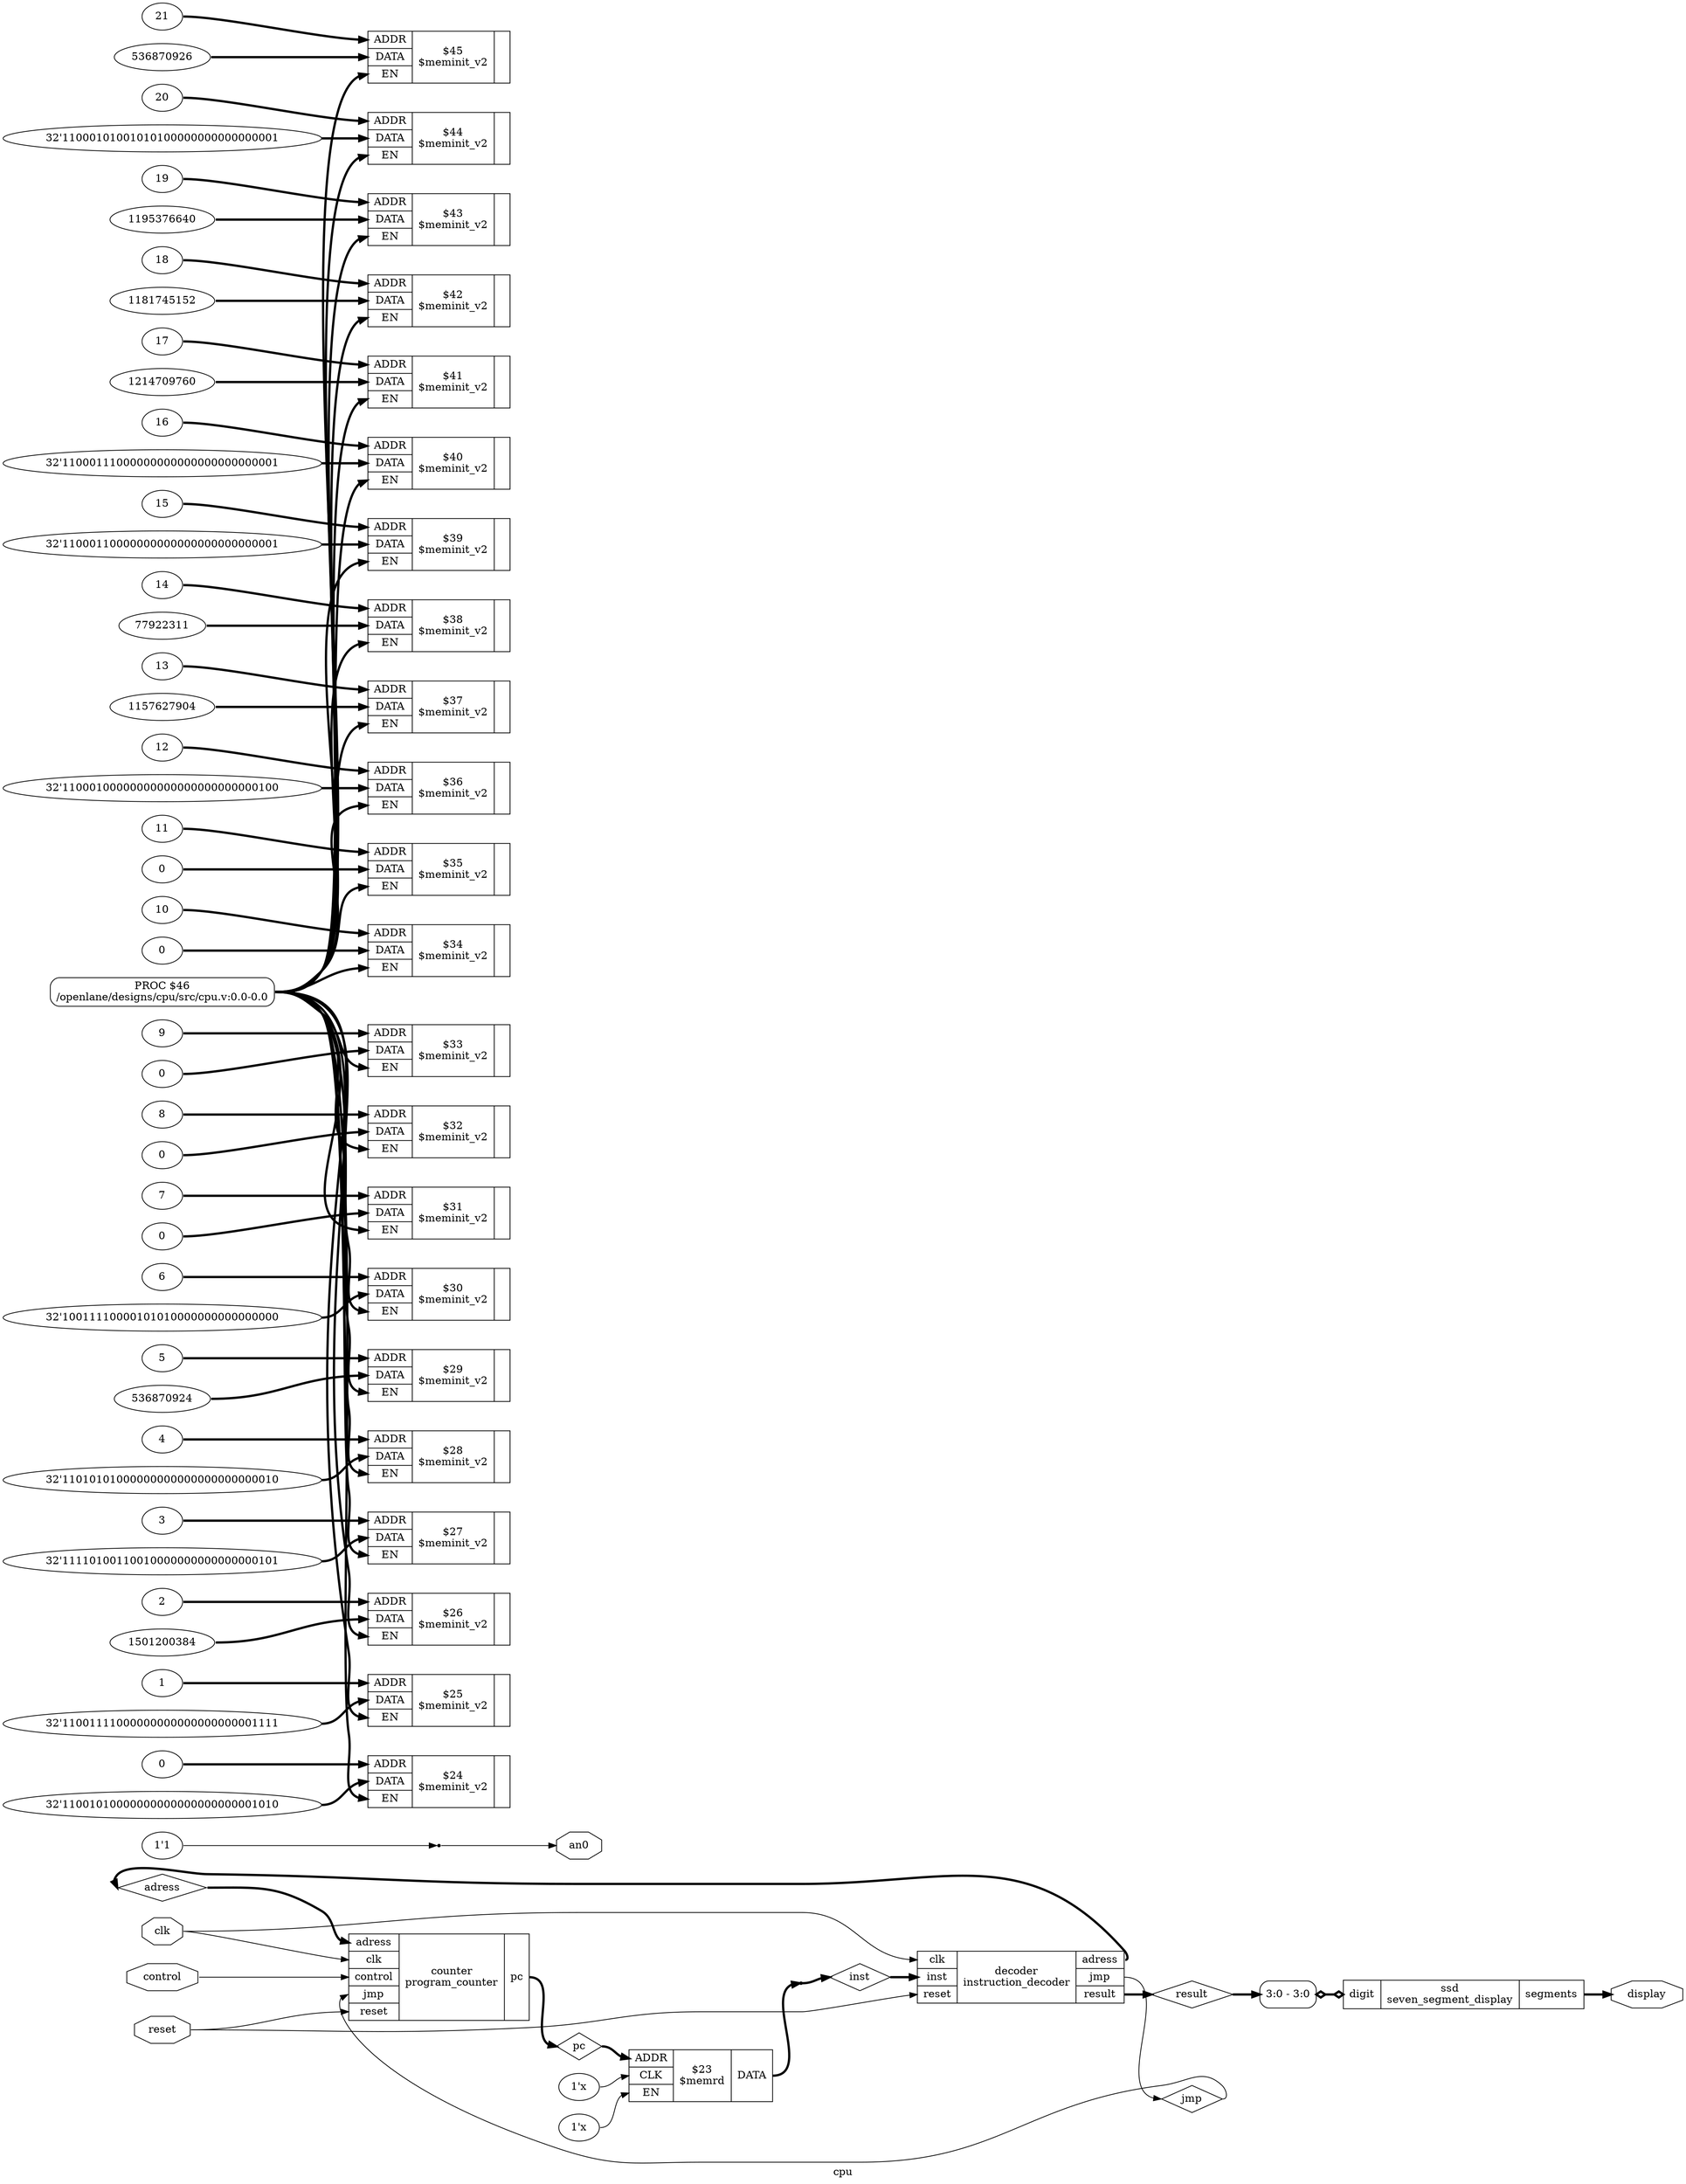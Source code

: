 digraph "cpu" {
label="cpu";
rankdir="LR";
remincross=true;
n46 [ shape=diamond, label="adress", color="black", fontcolor="black" ];
n47 [ shape=diamond, label="jmp", color="black", fontcolor="black" ];
n48 [ shape=diamond, label="inst", color="black", fontcolor="black" ];
n49 [ shape=diamond, label="pc", color="black", fontcolor="black" ];
n50 [ shape=diamond, label="result", color="black", fontcolor="black" ];
n51 [ shape=octagon, label="an0", color="black", fontcolor="black" ];
n52 [ shape=octagon, label="display", color="black", fontcolor="black" ];
n53 [ shape=octagon, label="reset", color="black", fontcolor="black" ];
n54 [ shape=octagon, label="control", color="black", fontcolor="black" ];
n55 [ shape=octagon, label="clk", color="black", fontcolor="black" ];
v0 [ label="536870926" ];
v1 [ label="21" ];
c59 [ shape=record, label="{{<p56> ADDR|<p57> DATA|<p58> EN}|$45\n$meminit_v2|{}}",  ];
v2 [ label="32'11000101001010100000000000000001" ];
v3 [ label="20" ];
c60 [ shape=record, label="{{<p56> ADDR|<p57> DATA|<p58> EN}|$44\n$meminit_v2|{}}",  ];
v4 [ label="1195376640" ];
v5 [ label="19" ];
c61 [ shape=record, label="{{<p56> ADDR|<p57> DATA|<p58> EN}|$43\n$meminit_v2|{}}",  ];
v6 [ label="1181745152" ];
v7 [ label="18" ];
c62 [ shape=record, label="{{<p56> ADDR|<p57> DATA|<p58> EN}|$42\n$meminit_v2|{}}",  ];
v8 [ label="1214709760" ];
v9 [ label="17" ];
c63 [ shape=record, label="{{<p56> ADDR|<p57> DATA|<p58> EN}|$41\n$meminit_v2|{}}",  ];
v10 [ label="32'11000111000000000000000000000001" ];
v11 [ label="16" ];
c64 [ shape=record, label="{{<p56> ADDR|<p57> DATA|<p58> EN}|$40\n$meminit_v2|{}}",  ];
v12 [ label="32'11000110000000000000000000000001" ];
v13 [ label="15" ];
c65 [ shape=record, label="{{<p56> ADDR|<p57> DATA|<p58> EN}|$39\n$meminit_v2|{}}",  ];
v14 [ label="77922311" ];
v15 [ label="14" ];
c66 [ shape=record, label="{{<p56> ADDR|<p57> DATA|<p58> EN}|$38\n$meminit_v2|{}}",  ];
v16 [ label="1157627904" ];
v17 [ label="13" ];
c67 [ shape=record, label="{{<p56> ADDR|<p57> DATA|<p58> EN}|$37\n$meminit_v2|{}}",  ];
v18 [ label="32'11000100000000000000000000000100" ];
v19 [ label="12" ];
c68 [ shape=record, label="{{<p56> ADDR|<p57> DATA|<p58> EN}|$36\n$meminit_v2|{}}",  ];
v20 [ label="0" ];
v21 [ label="11" ];
c69 [ shape=record, label="{{<p56> ADDR|<p57> DATA|<p58> EN}|$35\n$meminit_v2|{}}",  ];
v22 [ label="0" ];
v23 [ label="10" ];
c70 [ shape=record, label="{{<p56> ADDR|<p57> DATA|<p58> EN}|$34\n$meminit_v2|{}}",  ];
v24 [ label="0" ];
v25 [ label="9" ];
c71 [ shape=record, label="{{<p56> ADDR|<p57> DATA|<p58> EN}|$33\n$meminit_v2|{}}",  ];
v26 [ label="0" ];
v27 [ label="8" ];
c72 [ shape=record, label="{{<p56> ADDR|<p57> DATA|<p58> EN}|$32\n$meminit_v2|{}}",  ];
v28 [ label="0" ];
v29 [ label="7" ];
c73 [ shape=record, label="{{<p56> ADDR|<p57> DATA|<p58> EN}|$31\n$meminit_v2|{}}",  ];
v30 [ label="32'10011110000101010000000000000000" ];
v31 [ label="6" ];
c74 [ shape=record, label="{{<p56> ADDR|<p57> DATA|<p58> EN}|$30\n$meminit_v2|{}}",  ];
v32 [ label="536870924" ];
v33 [ label="5" ];
c75 [ shape=record, label="{{<p56> ADDR|<p57> DATA|<p58> EN}|$29\n$meminit_v2|{}}",  ];
v34 [ label="32'11010101000000000000000000000010" ];
v35 [ label="4" ];
c76 [ shape=record, label="{{<p56> ADDR|<p57> DATA|<p58> EN}|$28\n$meminit_v2|{}}",  ];
v36 [ label="32'11110100110010000000000000000101" ];
v37 [ label="3" ];
c77 [ shape=record, label="{{<p56> ADDR|<p57> DATA|<p58> EN}|$27\n$meminit_v2|{}}",  ];
v38 [ label="1501200384" ];
v39 [ label="2" ];
c78 [ shape=record, label="{{<p56> ADDR|<p57> DATA|<p58> EN}|$26\n$meminit_v2|{}}",  ];
v40 [ label="32'11001111000000000000000000001111" ];
v41 [ label="1" ];
c79 [ shape=record, label="{{<p56> ADDR|<p57> DATA|<p58> EN}|$25\n$meminit_v2|{}}",  ];
v42 [ label="32'11001010000000000000000000001010" ];
v43 [ label="0" ];
c80 [ shape=record, label="{{<p56> ADDR|<p57> DATA|<p58> EN}|$24\n$meminit_v2|{}}",  ];
v44 [ label="1'x" ];
v45 [ label="1'x" ];
c82 [ shape=record, label="{{<p56> ADDR|<p81> CLK|<p58> EN}|$23\n$memrd|{<p57> DATA}}",  ];
c85 [ shape=record, label="{{<p83> digit}|ssd\nseven_segment_display|{<p84> segments}}",  ];
x46 [ shape=record, style=rounded, label="<s0> 3:0 - 3:0 ", color="black", fontcolor="black" ];
x46:e -> c85:p83:w [arrowhead=odiamond, arrowtail=odiamond, dir=both, color="black", fontcolor="black", style="setlinewidth(3)", label=""];
c86 [ shape=record, label="{{<p55> clk|<p48> inst|<p53> reset}|decoder\ninstruction_decoder|{<p46> adress|<p47> jmp|<p50> result}}",  ];
c87 [ shape=record, label="{{<p46> adress|<p55> clk|<p54> control|<p47> jmp|<p53> reset}|counter\nprogram_counter|{<p49> pc}}",  ];
p47 [shape=box, style=rounded, label="PROC $46\n/openlane/designs/cpu/src/cpu.v:0.0-0.0", ];
x48 [shape=point, ];
v49 [ label="1'1" ];
x50 [shape=point, ];
c82:p57:e -> x48:w [color="black", fontcolor="black", style="setlinewidth(3)", label=""];
p47:e -> c59:p58:w [color="black", fontcolor="black", style="setlinewidth(3)", label=""];
p47:e -> c60:p58:w [color="black", fontcolor="black", style="setlinewidth(3)", label=""];
p47:e -> c61:p58:w [color="black", fontcolor="black", style="setlinewidth(3)", label=""];
p47:e -> c62:p58:w [color="black", fontcolor="black", style="setlinewidth(3)", label=""];
p47:e -> c63:p58:w [color="black", fontcolor="black", style="setlinewidth(3)", label=""];
p47:e -> c64:p58:w [color="black", fontcolor="black", style="setlinewidth(3)", label=""];
p47:e -> c65:p58:w [color="black", fontcolor="black", style="setlinewidth(3)", label=""];
p47:e -> c66:p58:w [color="black", fontcolor="black", style="setlinewidth(3)", label=""];
p47:e -> c67:p58:w [color="black", fontcolor="black", style="setlinewidth(3)", label=""];
p47:e -> c68:p58:w [color="black", fontcolor="black", style="setlinewidth(3)", label=""];
p47:e -> c69:p58:w [color="black", fontcolor="black", style="setlinewidth(3)", label=""];
p47:e -> c70:p58:w [color="black", fontcolor="black", style="setlinewidth(3)", label=""];
p47:e -> c71:p58:w [color="black", fontcolor="black", style="setlinewidth(3)", label=""];
p47:e -> c72:p58:w [color="black", fontcolor="black", style="setlinewidth(3)", label=""];
p47:e -> c73:p58:w [color="black", fontcolor="black", style="setlinewidth(3)", label=""];
p47:e -> c74:p58:w [color="black", fontcolor="black", style="setlinewidth(3)", label=""];
p47:e -> c75:p58:w [color="black", fontcolor="black", style="setlinewidth(3)", label=""];
p47:e -> c76:p58:w [color="black", fontcolor="black", style="setlinewidth(3)", label=""];
p47:e -> c77:p58:w [color="black", fontcolor="black", style="setlinewidth(3)", label=""];
p47:e -> c78:p58:w [color="black", fontcolor="black", style="setlinewidth(3)", label=""];
p47:e -> c79:p58:w [color="black", fontcolor="black", style="setlinewidth(3)", label=""];
p47:e -> c80:p58:w [color="black", fontcolor="black", style="setlinewidth(3)", label=""];
c86:p46:e -> n46:w [color="black", fontcolor="black", style="setlinewidth(3)", label=""];
n46:e -> c87:p46:w [color="black", fontcolor="black", style="setlinewidth(3)", label=""];
c86:p47:e -> n47:w [color="black", fontcolor="black", label=""];
n47:e -> c87:p47:w [color="black", fontcolor="black", label=""];
x48:e -> n48:w [color="black", fontcolor="black", style="setlinewidth(3)", label=""];
n48:e -> c86:p48:w [color="black", fontcolor="black", style="setlinewidth(3)", label=""];
c87:p49:e -> n49:w [color="black", fontcolor="black", style="setlinewidth(3)", label=""];
n49:e -> c82:p56:w [color="black", fontcolor="black", style="setlinewidth(3)", label=""];
c86:p50:e -> n50:w [color="black", fontcolor="black", style="setlinewidth(3)", label=""];
n50:e -> x46:s0:w [color="black", fontcolor="black", style="setlinewidth(3)", label=""];
x50:e -> n51:w [color="black", fontcolor="black", label=""];
c85:p84:e -> n52:w [color="black", fontcolor="black", style="setlinewidth(3)", label=""];
n53:e -> c86:p53:w [color="black", fontcolor="black", label=""];
n53:e -> c87:p53:w [color="black", fontcolor="black", label=""];
n54:e -> c87:p54:w [color="black", fontcolor="black", label=""];
n55:e -> c86:p55:w [color="black", fontcolor="black", label=""];
n55:e -> c87:p55:w [color="black", fontcolor="black", label=""];
v0:e -> c59:p57:w [color="black", fontcolor="black", style="setlinewidth(3)", label=""];
v1:e -> c59:p56:w [color="black", fontcolor="black", style="setlinewidth(3)", label=""];
v10:e -> c64:p57:w [color="black", fontcolor="black", style="setlinewidth(3)", label=""];
v11:e -> c64:p56:w [color="black", fontcolor="black", style="setlinewidth(3)", label=""];
v12:e -> c65:p57:w [color="black", fontcolor="black", style="setlinewidth(3)", label=""];
v13:e -> c65:p56:w [color="black", fontcolor="black", style="setlinewidth(3)", label=""];
v14:e -> c66:p57:w [color="black", fontcolor="black", style="setlinewidth(3)", label=""];
v15:e -> c66:p56:w [color="black", fontcolor="black", style="setlinewidth(3)", label=""];
v16:e -> c67:p57:w [color="black", fontcolor="black", style="setlinewidth(3)", label=""];
v17:e -> c67:p56:w [color="black", fontcolor="black", style="setlinewidth(3)", label=""];
v18:e -> c68:p57:w [color="black", fontcolor="black", style="setlinewidth(3)", label=""];
v19:e -> c68:p56:w [color="black", fontcolor="black", style="setlinewidth(3)", label=""];
v2:e -> c60:p57:w [color="black", fontcolor="black", style="setlinewidth(3)", label=""];
v20:e -> c69:p57:w [color="black", fontcolor="black", style="setlinewidth(3)", label=""];
v21:e -> c69:p56:w [color="black", fontcolor="black", style="setlinewidth(3)", label=""];
v22:e -> c70:p57:w [color="black", fontcolor="black", style="setlinewidth(3)", label=""];
v23:e -> c70:p56:w [color="black", fontcolor="black", style="setlinewidth(3)", label=""];
v24:e -> c71:p57:w [color="black", fontcolor="black", style="setlinewidth(3)", label=""];
v25:e -> c71:p56:w [color="black", fontcolor="black", style="setlinewidth(3)", label=""];
v26:e -> c72:p57:w [color="black", fontcolor="black", style="setlinewidth(3)", label=""];
v27:e -> c72:p56:w [color="black", fontcolor="black", style="setlinewidth(3)", label=""];
v28:e -> c73:p57:w [color="black", fontcolor="black", style="setlinewidth(3)", label=""];
v29:e -> c73:p56:w [color="black", fontcolor="black", style="setlinewidth(3)", label=""];
v3:e -> c60:p56:w [color="black", fontcolor="black", style="setlinewidth(3)", label=""];
v30:e -> c74:p57:w [color="black", fontcolor="black", style="setlinewidth(3)", label=""];
v31:e -> c74:p56:w [color="black", fontcolor="black", style="setlinewidth(3)", label=""];
v32:e -> c75:p57:w [color="black", fontcolor="black", style="setlinewidth(3)", label=""];
v33:e -> c75:p56:w [color="black", fontcolor="black", style="setlinewidth(3)", label=""];
v34:e -> c76:p57:w [color="black", fontcolor="black", style="setlinewidth(3)", label=""];
v35:e -> c76:p56:w [color="black", fontcolor="black", style="setlinewidth(3)", label=""];
v36:e -> c77:p57:w [color="black", fontcolor="black", style="setlinewidth(3)", label=""];
v37:e -> c77:p56:w [color="black", fontcolor="black", style="setlinewidth(3)", label=""];
v38:e -> c78:p57:w [color="black", fontcolor="black", style="setlinewidth(3)", label=""];
v39:e -> c78:p56:w [color="black", fontcolor="black", style="setlinewidth(3)", label=""];
v4:e -> c61:p57:w [color="black", fontcolor="black", style="setlinewidth(3)", label=""];
v40:e -> c79:p57:w [color="black", fontcolor="black", style="setlinewidth(3)", label=""];
v41:e -> c79:p56:w [color="black", fontcolor="black", style="setlinewidth(3)", label=""];
v42:e -> c80:p57:w [color="black", fontcolor="black", style="setlinewidth(3)", label=""];
v43:e -> c80:p56:w [color="black", fontcolor="black", style="setlinewidth(3)", label=""];
v44:e -> c82:p58:w [color="black", fontcolor="black", label=""];
v45:e -> c82:p81:w [color="black", fontcolor="black", label=""];
v49:e -> x50:w [color="black", fontcolor="black", label=""];
v5:e -> c61:p56:w [color="black", fontcolor="black", style="setlinewidth(3)", label=""];
v6:e -> c62:p57:w [color="black", fontcolor="black", style="setlinewidth(3)", label=""];
v7:e -> c62:p56:w [color="black", fontcolor="black", style="setlinewidth(3)", label=""];
v8:e -> c63:p57:w [color="black", fontcolor="black", style="setlinewidth(3)", label=""];
v9:e -> c63:p56:w [color="black", fontcolor="black", style="setlinewidth(3)", label=""];
}
